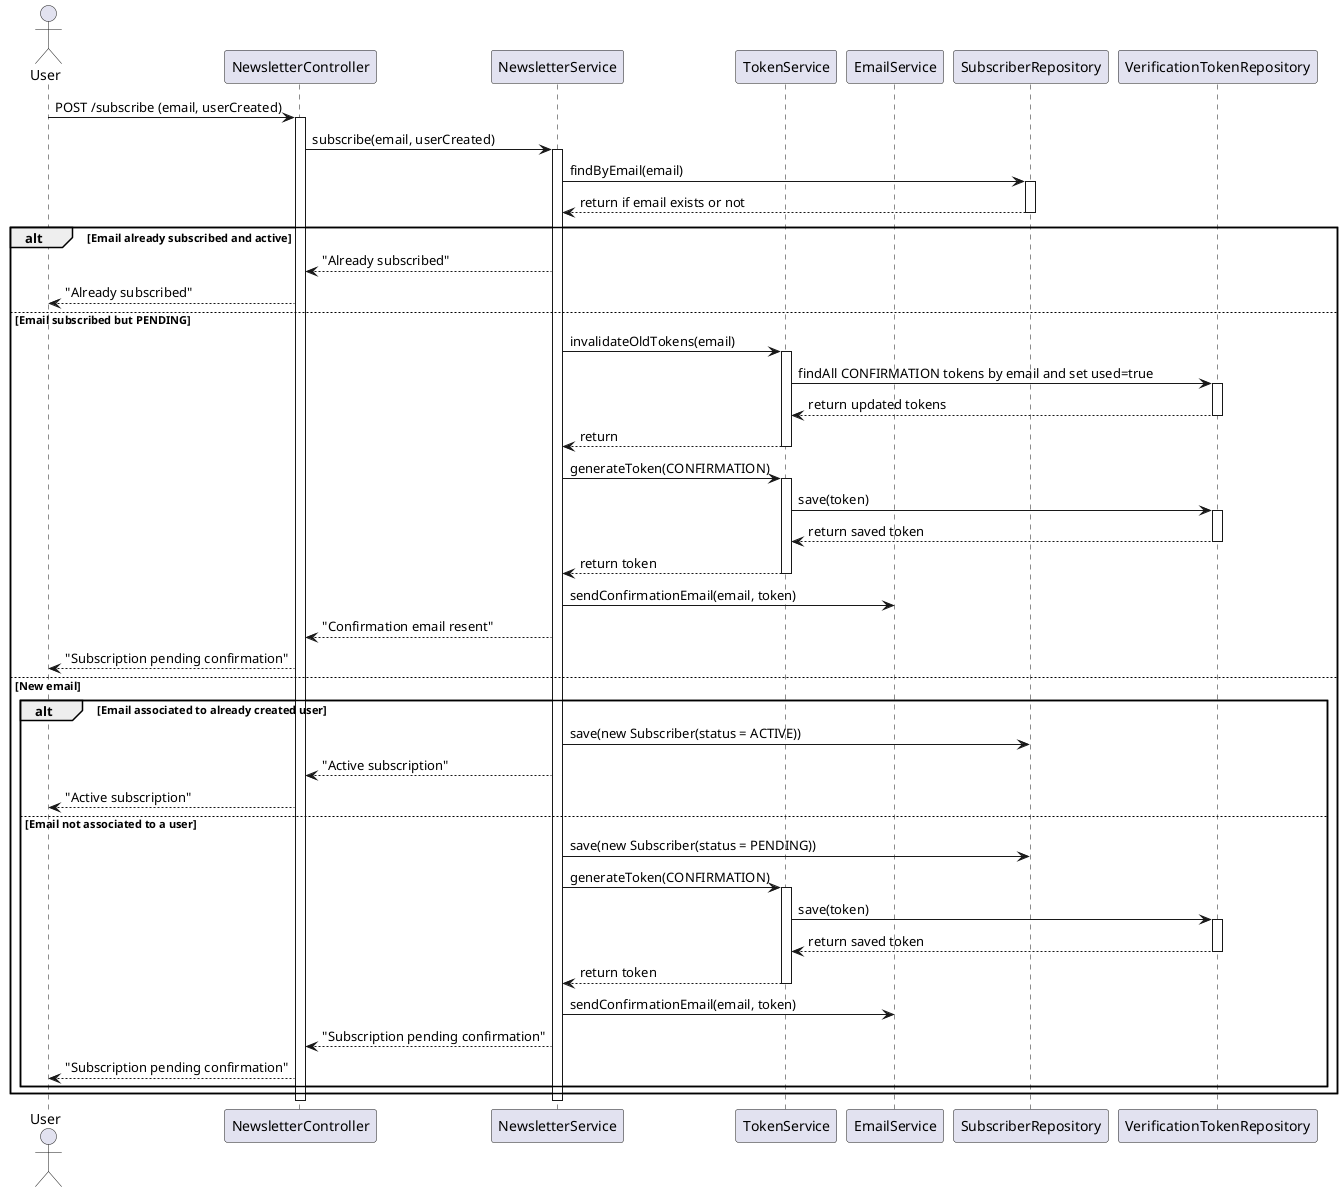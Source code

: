 @startuml subscribe_sequence_diagram
actor User

participant "NewsletterController" as Controller
participant "NewsletterService" as Service
participant "TokenService" as TokenService
participant "EmailService" as EmailService
participant "SubscriberRepository" as Repo
participant "VerificationTokenRepository" as TokenRepo

User -> Controller : POST /subscribe (email, userCreated)

activate Controller
Controller -> Service : subscribe(email, userCreated)
activate Service

Service -> Repo : findByEmail(email)
activate Repo
Repo --> Service : return if email exists or not
deactivate Repo

alt Email already subscribed and active
    Service --> Controller : "Already subscribed"
    Controller --> User : "Already subscribed"
else Email subscribed but PENDING
    Service -> TokenService : invalidateOldTokens(email)
    activate TokenService
    TokenService -> TokenRepo : findAll CONFIRMATION tokens by email and set used=true
    activate TokenRepo
    TokenRepo --> TokenService : return updated tokens
    deactivate TokenRepo
    TokenService --> Service : return
    deactivate TokenService
    Service -> TokenService : generateToken(CONFIRMATION)
    activate TokenService
    TokenService -> TokenRepo : save(token)
    activate TokenRepo
    TokenRepo --> TokenService : return saved token
    deactivate TokenRepo
    TokenService --> Service : return token
    deactivate TokenService
    Service -> EmailService : sendConfirmationEmail(email, token)
    Service --> Controller : "Confirmation email resent"
    Controller --> User : "Subscription pending confirmation"
else New email
    alt Email associated to already created user
    Service -> Repo : save(new Subscriber(status = ACTIVE))
    Service --> Controller : "Active subscription"
    Controller --> User : "Active subscription"

    else Email not associated to a user
    Service -> Repo : save(new Subscriber(status = PENDING))
    Service -> TokenService : generateToken(CONFIRMATION)
    activate TokenService
    TokenService -> TokenRepo : save(token)
    activate TokenRepo
    TokenRepo --> TokenService : return saved token
    deactivate TokenRepo
    TokenService --> Service : return token
    deactivate TokenService
    Service -> EmailService : sendConfirmationEmail(email, token)
    Service --> Controller : "Subscription pending confirmation"
    Controller --> User : "Subscription pending confirmation"
    end
end

deactivate Service
deactivate Controller

@enduml
